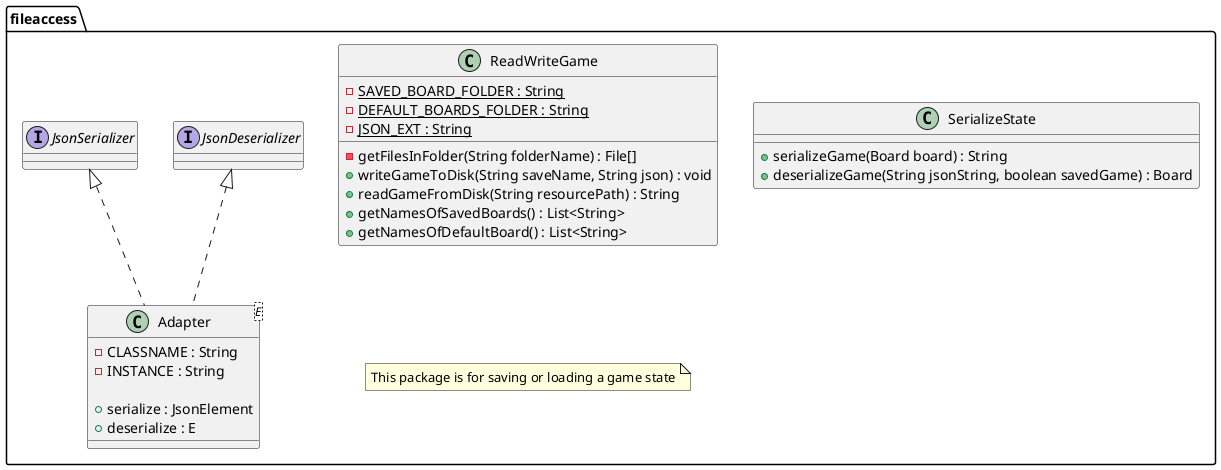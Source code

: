 @startuml
package fileaccess{
  class Adapter<E>{
     -CLASSNAME : String
     -INSTANCE : String

     +serialize : JsonElement
     +deserialize : E
  }
  class ReadWriteGame{
     {Static} -SAVED_BOARD_FOLDER : String
     {Static} -DEFAULT_BOARDS_FOLDER : String
     {Static} -JSON_EXT : String

     -getFilesInFolder(String folderName) : File[]
     +writeGameToDisk(String saveName, String json) : void
     +readGameFromDisk(String resourcePath) : String
     +getNamesOfSavedBoards() : List<String>
     +getNamesOfDefaultBoard() : List<String>

  }
  interface JsonDeserializer{
  }
  interface JsonSerializer {
  }
  class SerializeState{
     +serializeGame(Board board) : String
     +deserializeGame(String jsonString, boolean savedGame) : Board
  }


JsonDeserializer <|.. Adapter
JsonSerializer <|.. Adapter

note "This package is for saving or loading a game state" as note1
@enduml